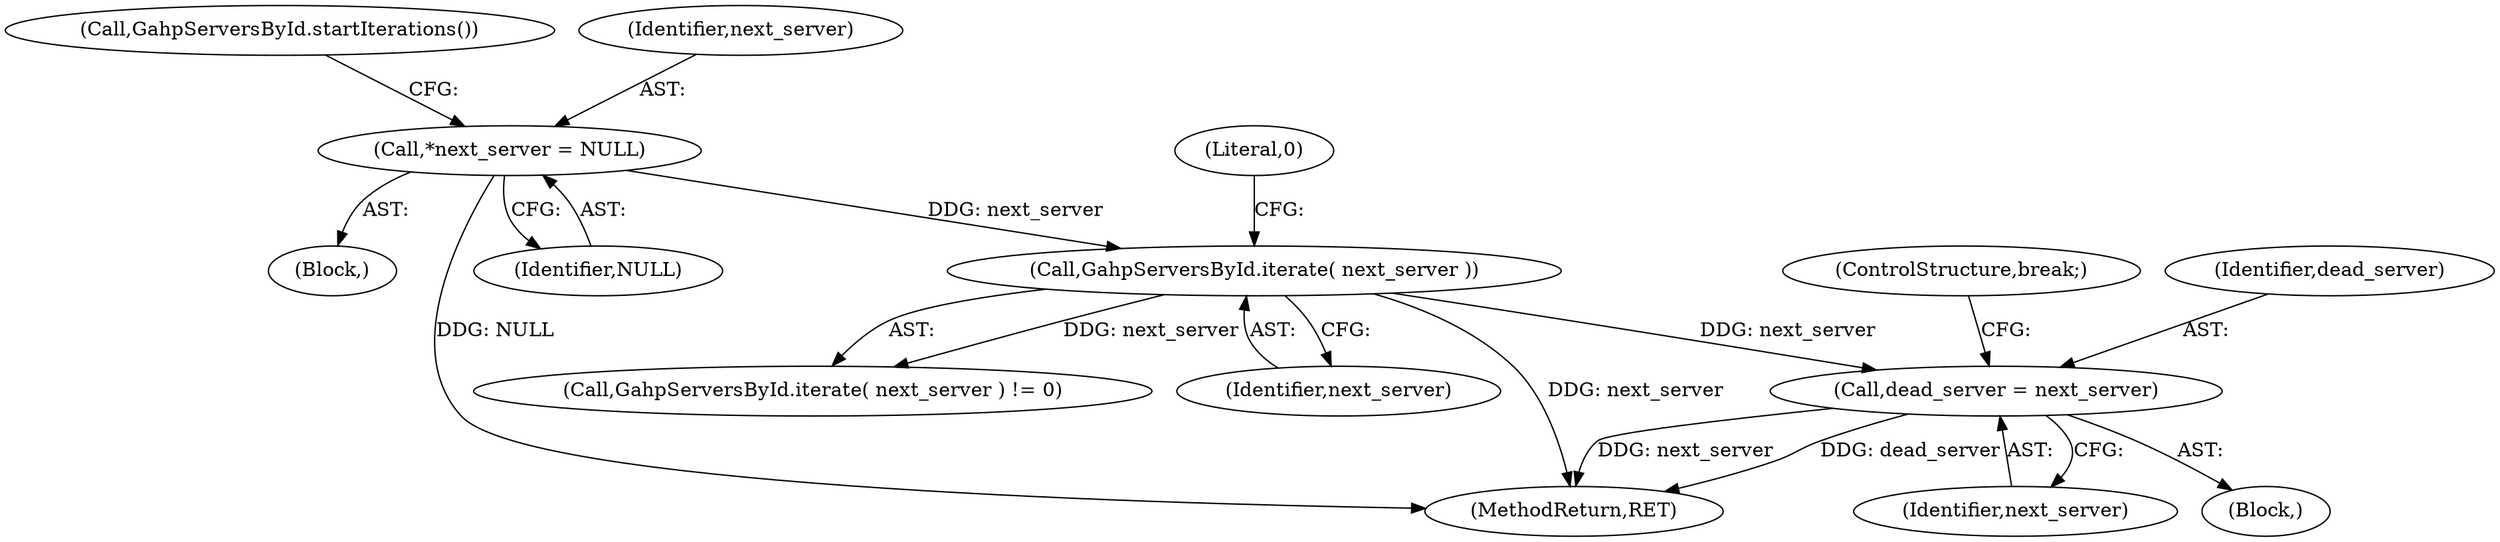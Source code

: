 digraph "0_htcondor_5e5571d1a431eb3c61977b6dd6ec90186ef79867_1@pointer" {
"1000128" [label="(Call,dead_server = next_server)"];
"1000117" [label="(Call,GahpServersById.iterate( next_server ))"];
"1000111" [label="(Call,*next_server = NULL)"];
"1000127" [label="(Block,)"];
"1000105" [label="(Block,)"];
"1000130" [label="(Identifier,next_server)"];
"1000171" [label="(MethodReturn,RET)"];
"1000113" [label="(Identifier,NULL)"];
"1000131" [label="(ControlStructure,break;)"];
"1000111" [label="(Call,*next_server = NULL)"];
"1000117" [label="(Call,GahpServersById.iterate( next_server ))"];
"1000129" [label="(Identifier,dead_server)"];
"1000128" [label="(Call,dead_server = next_server)"];
"1000118" [label="(Identifier,next_server)"];
"1000119" [label="(Literal,0)"];
"1000114" [label="(Call,GahpServersById.startIterations())"];
"1000112" [label="(Identifier,next_server)"];
"1000116" [label="(Call,GahpServersById.iterate( next_server ) != 0)"];
"1000128" -> "1000127"  [label="AST: "];
"1000128" -> "1000130"  [label="CFG: "];
"1000129" -> "1000128"  [label="AST: "];
"1000130" -> "1000128"  [label="AST: "];
"1000131" -> "1000128"  [label="CFG: "];
"1000128" -> "1000171"  [label="DDG: next_server"];
"1000128" -> "1000171"  [label="DDG: dead_server"];
"1000117" -> "1000128"  [label="DDG: next_server"];
"1000117" -> "1000116"  [label="AST: "];
"1000117" -> "1000118"  [label="CFG: "];
"1000118" -> "1000117"  [label="AST: "];
"1000119" -> "1000117"  [label="CFG: "];
"1000117" -> "1000171"  [label="DDG: next_server"];
"1000117" -> "1000116"  [label="DDG: next_server"];
"1000111" -> "1000117"  [label="DDG: next_server"];
"1000111" -> "1000105"  [label="AST: "];
"1000111" -> "1000113"  [label="CFG: "];
"1000112" -> "1000111"  [label="AST: "];
"1000113" -> "1000111"  [label="AST: "];
"1000114" -> "1000111"  [label="CFG: "];
"1000111" -> "1000171"  [label="DDG: NULL"];
}
